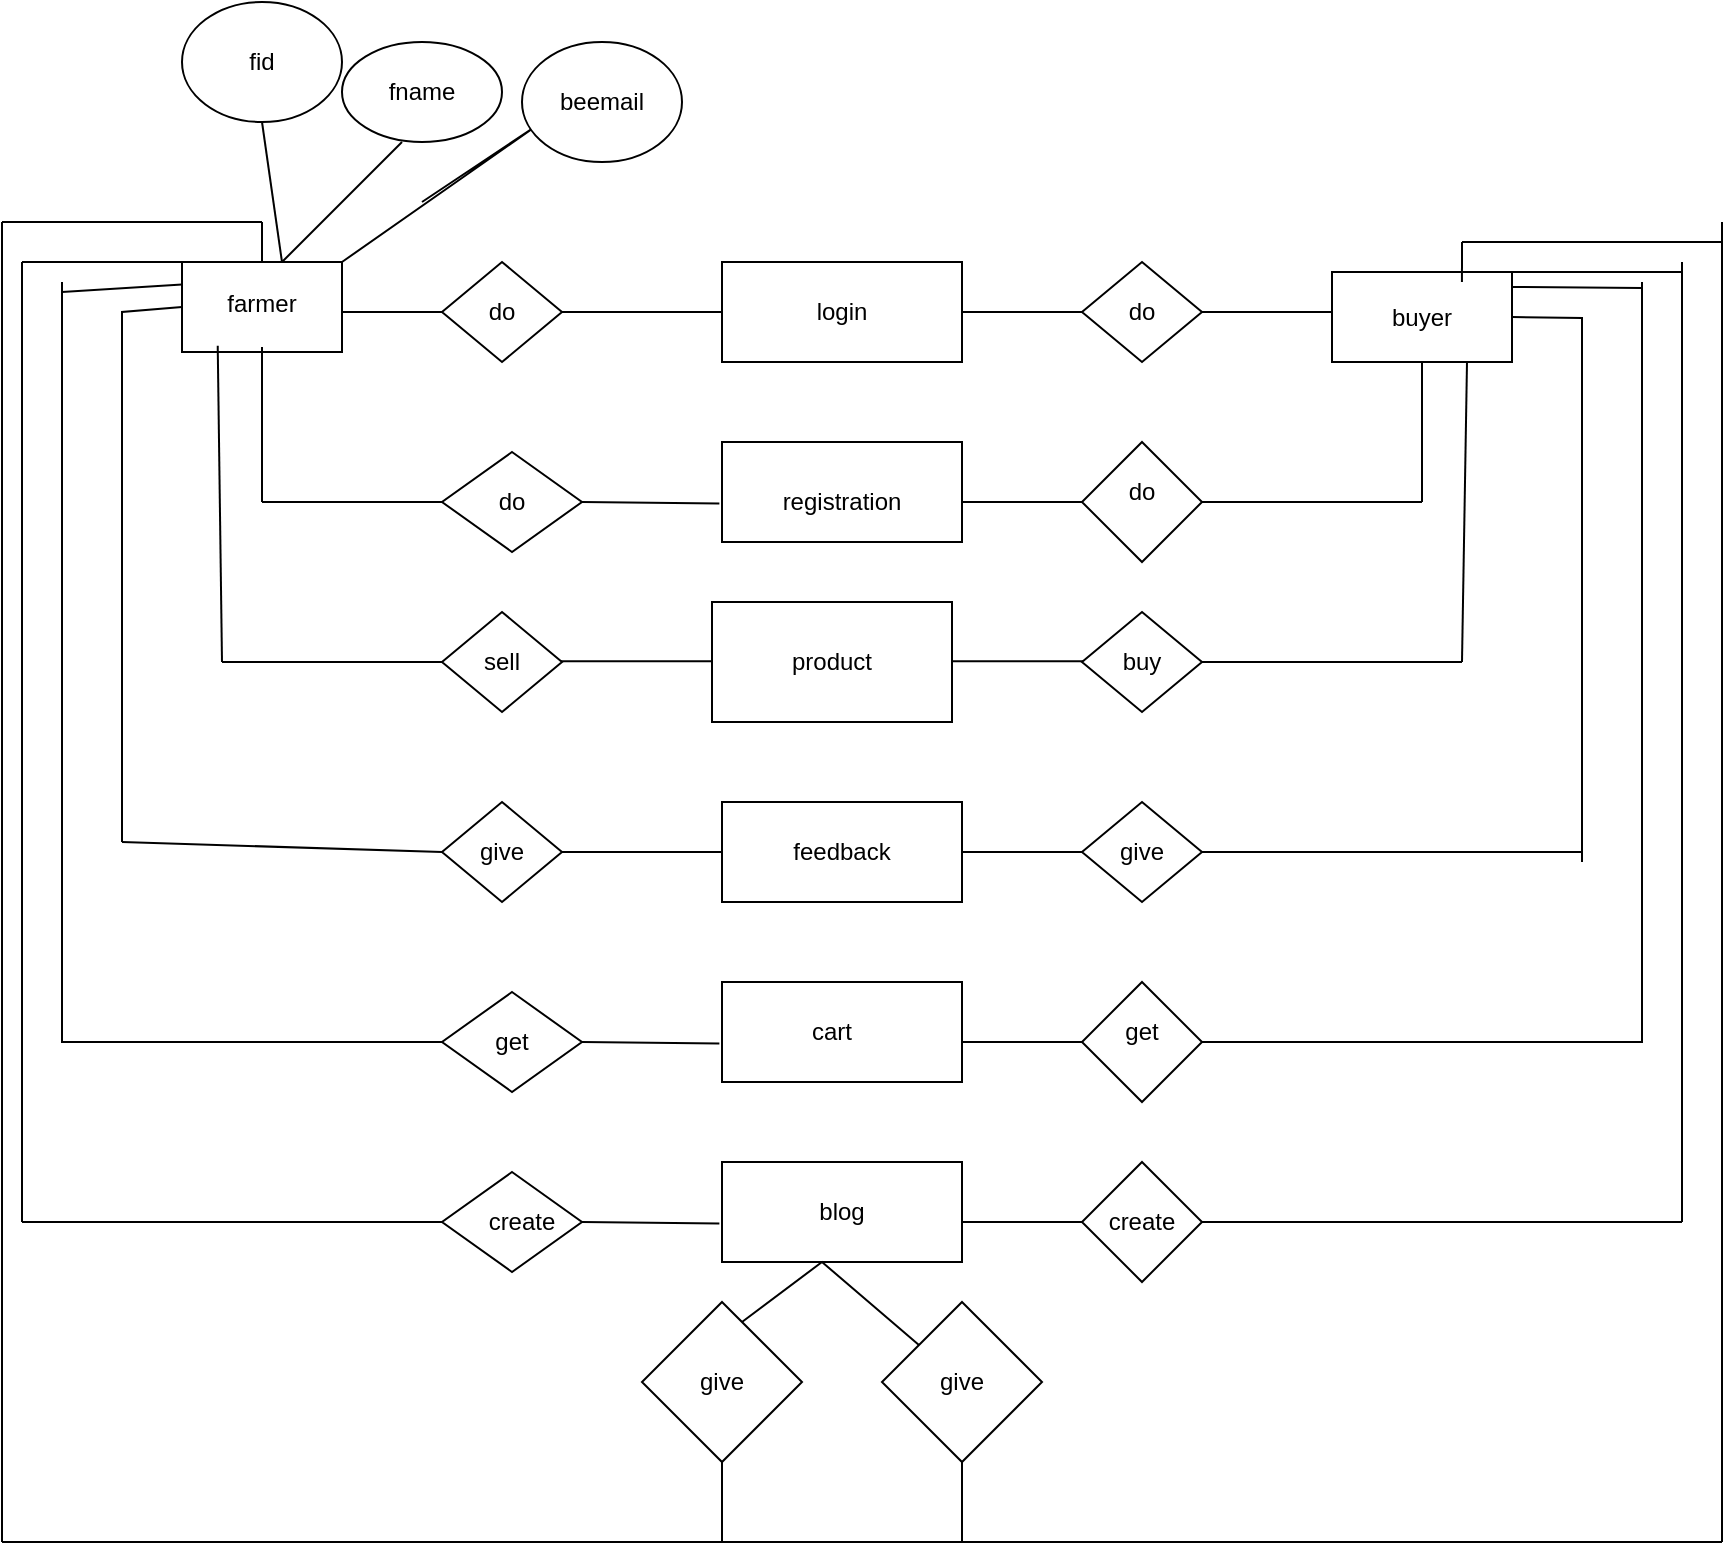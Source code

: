 <mxfile version="18.0.6" type="device"><diagram id="R2lEEEUBdFMjLlhIrx00" name="Page-1"><mxGraphModel dx="1038" dy="641" grid="1" gridSize="10" guides="1" tooltips="1" connect="1" arrows="1" fold="1" page="1" pageScale="1" pageWidth="850" pageHeight="1100" math="0" shadow="0" extFonts="Permanent Marker^https://fonts.googleapis.com/css?family=Permanent+Marker"><root><mxCell id="0"/><mxCell id="1" parent="0"/><mxCell id="F1ux5cuWs1XuwKuskuCZ-15" value="" style="rounded=0;whiteSpace=wrap;html=1;" parent="1" vertex="1"><mxGeometry x="370" y="160" width="120" height="50" as="geometry"/></mxCell><mxCell id="F1ux5cuWs1XuwKuskuCZ-16" value="login" style="text;html=1;strokeColor=none;fillColor=none;align=center;verticalAlign=middle;whiteSpace=wrap;rounded=0;" parent="1" vertex="1"><mxGeometry x="400" y="170" width="60" height="30" as="geometry"/></mxCell><mxCell id="F1ux5cuWs1XuwKuskuCZ-17" value="" style="endArrow=none;html=1;rounded=0;exitX=1;exitY=0.5;exitDx=0;exitDy=0;entryX=0;entryY=0.5;entryDx=0;entryDy=0;" parent="1" source="F1ux5cuWs1XuwKuskuCZ-18" target="F1ux5cuWs1XuwKuskuCZ-15" edge="1"><mxGeometry width="50" height="50" relative="1" as="geometry"><mxPoint x="280" y="180" as="sourcePoint"/><mxPoint x="370" y="180" as="targetPoint"/><Array as="points"/></mxGeometry></mxCell><mxCell id="F1ux5cuWs1XuwKuskuCZ-18" value="" style="rhombus;whiteSpace=wrap;html=1;" parent="1" vertex="1"><mxGeometry x="230" y="160" width="60" height="50" as="geometry"/></mxCell><mxCell id="F1ux5cuWs1XuwKuskuCZ-20" value="" style="endArrow=none;html=1;rounded=0;exitX=1;exitY=0.5;exitDx=0;exitDy=0;entryX=0;entryY=0.5;entryDx=0;entryDy=0;" parent="1" source="F1ux5cuWs1XuwKuskuCZ-15" target="F1ux5cuWs1XuwKuskuCZ-21" edge="1"><mxGeometry width="50" height="50" relative="1" as="geometry"><mxPoint x="490" y="210" as="sourcePoint"/><mxPoint x="540" y="185" as="targetPoint"/></mxGeometry></mxCell><mxCell id="F1ux5cuWs1XuwKuskuCZ-21" value="" style="rhombus;whiteSpace=wrap;html=1;" parent="1" vertex="1"><mxGeometry x="550" y="160" width="60" height="50" as="geometry"/></mxCell><mxCell id="F1ux5cuWs1XuwKuskuCZ-22" value="" style="rounded=0;whiteSpace=wrap;html=1;" parent="1" vertex="1"><mxGeometry x="370" y="250" width="120" height="50" as="geometry"/></mxCell><mxCell id="F1ux5cuWs1XuwKuskuCZ-23" value="" style="endArrow=none;html=1;rounded=0;entryX=-0.011;entryY=0.615;entryDx=0;entryDy=0;entryPerimeter=0;exitX=1;exitY=0.5;exitDx=0;exitDy=0;" parent="1" source="F1ux5cuWs1XuwKuskuCZ-25" target="F1ux5cuWs1XuwKuskuCZ-22" edge="1"><mxGeometry width="50" height="50" relative="1" as="geometry"><mxPoint x="310" y="280" as="sourcePoint"/><mxPoint x="370" y="250" as="targetPoint"/></mxGeometry></mxCell><mxCell id="F1ux5cuWs1XuwKuskuCZ-24" value="" style="endArrow=none;html=1;rounded=0;exitX=1;exitY=0.6;exitDx=0;exitDy=0;exitPerimeter=0;entryX=0;entryY=0.5;entryDx=0;entryDy=0;" parent="1" source="F1ux5cuWs1XuwKuskuCZ-22" target="F1ux5cuWs1XuwKuskuCZ-26" edge="1"><mxGeometry width="50" height="50" relative="1" as="geometry"><mxPoint x="510" y="280" as="sourcePoint"/><mxPoint x="540" y="280" as="targetPoint"/></mxGeometry></mxCell><mxCell id="F1ux5cuWs1XuwKuskuCZ-25" value="" style="rhombus;whiteSpace=wrap;html=1;" parent="1" vertex="1"><mxGeometry x="230" y="255" width="70" height="50" as="geometry"/></mxCell><mxCell id="F1ux5cuWs1XuwKuskuCZ-26" value="" style="rhombus;whiteSpace=wrap;html=1;" parent="1" vertex="1"><mxGeometry x="550" y="250" width="60" height="60" as="geometry"/></mxCell><mxCell id="F1ux5cuWs1XuwKuskuCZ-28" value="" style="endArrow=none;html=1;rounded=0;" parent="1" edge="1"><mxGeometry width="50" height="50" relative="1" as="geometry"><mxPoint x="140" y="280" as="sourcePoint"/><mxPoint x="230" y="280" as="targetPoint"/><Array as="points"/></mxGeometry></mxCell><mxCell id="F1ux5cuWs1XuwKuskuCZ-31" value="" style="endArrow=none;html=1;rounded=0;entryX=0;entryY=0.5;entryDx=0;entryDy=0;" parent="1" target="F1ux5cuWs1XuwKuskuCZ-18" edge="1"><mxGeometry width="50" height="50" relative="1" as="geometry"><mxPoint x="170" y="185" as="sourcePoint"/><mxPoint x="230" y="160" as="targetPoint"/><Array as="points"/></mxGeometry></mxCell><mxCell id="F1ux5cuWs1XuwKuskuCZ-32" value="" style="endArrow=none;html=1;rounded=0;entryX=1;entryY=0.5;entryDx=0;entryDy=0;" parent="1" target="F1ux5cuWs1XuwKuskuCZ-21" edge="1"><mxGeometry width="50" height="50" relative="1" as="geometry"><mxPoint x="680" y="185" as="sourcePoint"/><mxPoint x="480" y="190" as="targetPoint"/><Array as="points"/></mxGeometry></mxCell><mxCell id="F1ux5cuWs1XuwKuskuCZ-33" value="" style="rounded=0;whiteSpace=wrap;html=1;" parent="1" vertex="1"><mxGeometry x="100" y="160" width="80" height="45" as="geometry"/></mxCell><mxCell id="F1ux5cuWs1XuwKuskuCZ-34" value="" style="rounded=0;whiteSpace=wrap;html=1;" parent="1" vertex="1"><mxGeometry x="675" y="165" width="90" height="45" as="geometry"/></mxCell><mxCell id="F1ux5cuWs1XuwKuskuCZ-35" value="" style="endArrow=none;html=1;rounded=0;exitX=1;exitY=0.5;exitDx=0;exitDy=0;" parent="1" source="F1ux5cuWs1XuwKuskuCZ-26" edge="1"><mxGeometry width="50" height="50" relative="1" as="geometry"><mxPoint x="610" y="310" as="sourcePoint"/><mxPoint x="720" y="280" as="targetPoint"/></mxGeometry></mxCell><mxCell id="F1ux5cuWs1XuwKuskuCZ-44" value="" style="rounded=0;whiteSpace=wrap;html=1;" parent="1" vertex="1"><mxGeometry x="365" y="330" width="120" height="60" as="geometry"/></mxCell><mxCell id="F1ux5cuWs1XuwKuskuCZ-45" value="" style="endArrow=none;html=1;rounded=0;" parent="1" edge="1"><mxGeometry width="50" height="50" relative="1" as="geometry"><mxPoint x="485" y="359.6" as="sourcePoint"/><mxPoint x="555" y="359.6" as="targetPoint"/><Array as="points"><mxPoint x="515" y="359.6"/></Array></mxGeometry></mxCell><mxCell id="F1ux5cuWs1XuwKuskuCZ-46" value="" style="rhombus;whiteSpace=wrap;html=1;" parent="1" vertex="1"><mxGeometry x="550" y="335" width="60" height="50" as="geometry"/></mxCell><mxCell id="F1ux5cuWs1XuwKuskuCZ-47" value="" style="endArrow=none;html=1;rounded=0;" parent="1" edge="1"><mxGeometry width="50" height="50" relative="1" as="geometry"><mxPoint x="285" y="359.6" as="sourcePoint"/><mxPoint x="365" y="359.6" as="targetPoint"/></mxGeometry></mxCell><mxCell id="F1ux5cuWs1XuwKuskuCZ-48" value="" style="rhombus;whiteSpace=wrap;html=1;" parent="1" vertex="1"><mxGeometry x="230" y="335" width="60" height="50" as="geometry"/></mxCell><mxCell id="F1ux5cuWs1XuwKuskuCZ-49" value="sell" style="text;html=1;strokeColor=none;fillColor=none;align=center;verticalAlign=middle;whiteSpace=wrap;rounded=0;" parent="1" vertex="1"><mxGeometry x="230" y="345" width="60" height="30" as="geometry"/></mxCell><mxCell id="F1ux5cuWs1XuwKuskuCZ-50" value="buy" style="text;html=1;strokeColor=none;fillColor=none;align=center;verticalAlign=middle;whiteSpace=wrap;rounded=0;" parent="1" vertex="1"><mxGeometry x="550" y="337.5" width="60" height="45" as="geometry"/></mxCell><mxCell id="F1ux5cuWs1XuwKuskuCZ-51" value="product" style="text;html=1;strokeColor=none;fillColor=none;align=center;verticalAlign=middle;whiteSpace=wrap;rounded=0;" parent="1" vertex="1"><mxGeometry x="395" y="345" width="60" height="30" as="geometry"/></mxCell><mxCell id="F1ux5cuWs1XuwKuskuCZ-52" value="" style="endArrow=none;html=1;rounded=0;entryX=0;entryY=0.5;entryDx=0;entryDy=0;" parent="1" target="F1ux5cuWs1XuwKuskuCZ-49" edge="1"><mxGeometry width="50" height="50" relative="1" as="geometry"><mxPoint x="120" y="360" as="sourcePoint"/><mxPoint x="230" y="340" as="targetPoint"/></mxGeometry></mxCell><mxCell id="F1ux5cuWs1XuwKuskuCZ-55" value="" style="endArrow=none;html=1;rounded=0;exitX=1;exitY=0.5;exitDx=0;exitDy=0;" parent="1" source="F1ux5cuWs1XuwKuskuCZ-50" edge="1"><mxGeometry width="50" height="50" relative="1" as="geometry"><mxPoint x="640" y="410" as="sourcePoint"/><mxPoint x="740" y="360" as="targetPoint"/></mxGeometry></mxCell><mxCell id="F1ux5cuWs1XuwKuskuCZ-56" value="" style="rounded=0;whiteSpace=wrap;html=1;" parent="1" vertex="1"><mxGeometry x="370" y="430" width="120" height="50" as="geometry"/></mxCell><mxCell id="F1ux5cuWs1XuwKuskuCZ-57" value="feedback" style="text;html=1;strokeColor=none;fillColor=none;align=center;verticalAlign=middle;whiteSpace=wrap;rounded=0;" parent="1" vertex="1"><mxGeometry x="400" y="440" width="60" height="30" as="geometry"/></mxCell><mxCell id="F1ux5cuWs1XuwKuskuCZ-58" value="" style="endArrow=none;html=1;rounded=0;exitX=1;exitY=0.5;exitDx=0;exitDy=0;entryX=0;entryY=0.5;entryDx=0;entryDy=0;" parent="1" source="F1ux5cuWs1XuwKuskuCZ-59" target="F1ux5cuWs1XuwKuskuCZ-56" edge="1"><mxGeometry width="50" height="50" relative="1" as="geometry"><mxPoint x="280" y="450" as="sourcePoint"/><mxPoint x="370" y="450" as="targetPoint"/><Array as="points"/></mxGeometry></mxCell><mxCell id="F1ux5cuWs1XuwKuskuCZ-59" value="" style="rhombus;whiteSpace=wrap;html=1;" parent="1" vertex="1"><mxGeometry x="230" y="430" width="60" height="50" as="geometry"/></mxCell><mxCell id="F1ux5cuWs1XuwKuskuCZ-60" value="" style="endArrow=none;html=1;rounded=0;exitX=1;exitY=0.5;exitDx=0;exitDy=0;entryX=0;entryY=0.5;entryDx=0;entryDy=0;" parent="1" source="F1ux5cuWs1XuwKuskuCZ-56" target="F1ux5cuWs1XuwKuskuCZ-61" edge="1"><mxGeometry width="50" height="50" relative="1" as="geometry"><mxPoint x="490" y="480" as="sourcePoint"/><mxPoint x="540" y="455" as="targetPoint"/></mxGeometry></mxCell><mxCell id="F1ux5cuWs1XuwKuskuCZ-61" value="" style="rhombus;whiteSpace=wrap;html=1;" parent="1" vertex="1"><mxGeometry x="550" y="430" width="60" height="50" as="geometry"/></mxCell><mxCell id="F1ux5cuWs1XuwKuskuCZ-62" value="" style="rounded=0;whiteSpace=wrap;html=1;" parent="1" vertex="1"><mxGeometry x="370" y="520" width="120" height="50" as="geometry"/></mxCell><mxCell id="F1ux5cuWs1XuwKuskuCZ-63" value="" style="endArrow=none;html=1;rounded=0;entryX=-0.011;entryY=0.615;entryDx=0;entryDy=0;entryPerimeter=0;exitX=1;exitY=0.5;exitDx=0;exitDy=0;" parent="1" source="F1ux5cuWs1XuwKuskuCZ-65" target="F1ux5cuWs1XuwKuskuCZ-62" edge="1"><mxGeometry width="50" height="50" relative="1" as="geometry"><mxPoint x="310" y="550" as="sourcePoint"/><mxPoint x="370" y="520" as="targetPoint"/></mxGeometry></mxCell><mxCell id="F1ux5cuWs1XuwKuskuCZ-64" value="" style="endArrow=none;html=1;rounded=0;exitX=1;exitY=0.6;exitDx=0;exitDy=0;exitPerimeter=0;entryX=0;entryY=0.5;entryDx=0;entryDy=0;" parent="1" source="F1ux5cuWs1XuwKuskuCZ-62" target="F1ux5cuWs1XuwKuskuCZ-66" edge="1"><mxGeometry width="50" height="50" relative="1" as="geometry"><mxPoint x="510" y="550" as="sourcePoint"/><mxPoint x="540" y="550" as="targetPoint"/></mxGeometry></mxCell><mxCell id="F1ux5cuWs1XuwKuskuCZ-65" value="" style="rhombus;whiteSpace=wrap;html=1;" parent="1" vertex="1"><mxGeometry x="230" y="525" width="70" height="50" as="geometry"/></mxCell><mxCell id="F1ux5cuWs1XuwKuskuCZ-66" value="" style="rhombus;whiteSpace=wrap;html=1;" parent="1" vertex="1"><mxGeometry x="550" y="520" width="60" height="60" as="geometry"/></mxCell><mxCell id="F1ux5cuWs1XuwKuskuCZ-67" value="" style="endArrow=none;html=1;rounded=0;" parent="1" edge="1"><mxGeometry width="50" height="50" relative="1" as="geometry"><mxPoint x="120" y="550" as="sourcePoint"/><mxPoint x="230" y="550" as="targetPoint"/><Array as="points"/></mxGeometry></mxCell><mxCell id="F1ux5cuWs1XuwKuskuCZ-69" value="" style="endArrow=none;html=1;rounded=0;entryX=0;entryY=0.5;entryDx=0;entryDy=0;" parent="1" target="F1ux5cuWs1XuwKuskuCZ-59" edge="1"><mxGeometry width="50" height="50" relative="1" as="geometry"><mxPoint x="70" y="450" as="sourcePoint"/><mxPoint x="230" y="430" as="targetPoint"/><Array as="points"/></mxGeometry></mxCell><mxCell id="F1ux5cuWs1XuwKuskuCZ-70" value="" style="endArrow=none;html=1;rounded=0;entryX=1;entryY=0.5;entryDx=0;entryDy=0;" parent="1" target="F1ux5cuWs1XuwKuskuCZ-61" edge="1"><mxGeometry width="50" height="50" relative="1" as="geometry"><mxPoint x="800" y="455" as="sourcePoint"/><mxPoint x="480" y="460" as="targetPoint"/><Array as="points"/></mxGeometry></mxCell><mxCell id="F1ux5cuWs1XuwKuskuCZ-73" value="" style="endArrow=none;html=1;rounded=0;exitX=1;exitY=0.5;exitDx=0;exitDy=0;" parent="1" source="F1ux5cuWs1XuwKuskuCZ-66" edge="1"><mxGeometry width="50" height="50" relative="1" as="geometry"><mxPoint x="610" y="580" as="sourcePoint"/><mxPoint x="680" y="550" as="targetPoint"/></mxGeometry></mxCell><mxCell id="F1ux5cuWs1XuwKuskuCZ-93" value="" style="rounded=0;whiteSpace=wrap;html=1;" parent="1" vertex="1"><mxGeometry x="370" y="610" width="120" height="50" as="geometry"/></mxCell><mxCell id="F1ux5cuWs1XuwKuskuCZ-94" value="" style="endArrow=none;html=1;rounded=0;entryX=-0.011;entryY=0.615;entryDx=0;entryDy=0;entryPerimeter=0;exitX=1;exitY=0.5;exitDx=0;exitDy=0;" parent="1" source="F1ux5cuWs1XuwKuskuCZ-96" target="F1ux5cuWs1XuwKuskuCZ-93" edge="1"><mxGeometry width="50" height="50" relative="1" as="geometry"><mxPoint x="310" y="640" as="sourcePoint"/><mxPoint x="370" y="610" as="targetPoint"/></mxGeometry></mxCell><mxCell id="F1ux5cuWs1XuwKuskuCZ-95" value="" style="endArrow=none;html=1;rounded=0;exitX=1;exitY=0.6;exitDx=0;exitDy=0;exitPerimeter=0;entryX=0;entryY=0.5;entryDx=0;entryDy=0;" parent="1" source="F1ux5cuWs1XuwKuskuCZ-93" target="F1ux5cuWs1XuwKuskuCZ-97" edge="1"><mxGeometry width="50" height="50" relative="1" as="geometry"><mxPoint x="510" y="640" as="sourcePoint"/><mxPoint x="540" y="640" as="targetPoint"/></mxGeometry></mxCell><mxCell id="F1ux5cuWs1XuwKuskuCZ-96" value="" style="rhombus;whiteSpace=wrap;html=1;" parent="1" vertex="1"><mxGeometry x="230" y="615" width="70" height="50" as="geometry"/></mxCell><mxCell id="F1ux5cuWs1XuwKuskuCZ-97" value="" style="rhombus;whiteSpace=wrap;html=1;" parent="1" vertex="1"><mxGeometry x="550" y="610" width="60" height="60" as="geometry"/></mxCell><mxCell id="F1ux5cuWs1XuwKuskuCZ-98" value="" style="endArrow=none;html=1;rounded=0;" parent="1" edge="1"><mxGeometry width="50" height="50" relative="1" as="geometry"><mxPoint x="160" y="640" as="sourcePoint"/><mxPoint x="230" y="640" as="targetPoint"/><Array as="points"/></mxGeometry></mxCell><mxCell id="F1ux5cuWs1XuwKuskuCZ-100" value="" style="endArrow=none;html=1;rounded=0;exitX=1;exitY=0.5;exitDx=0;exitDy=0;" parent="1" source="F1ux5cuWs1XuwKuskuCZ-97" edge="1"><mxGeometry width="50" height="50" relative="1" as="geometry"><mxPoint x="610" y="670" as="sourcePoint"/><mxPoint x="850" y="640" as="targetPoint"/></mxGeometry></mxCell><mxCell id="F1ux5cuWs1XuwKuskuCZ-102" value="registration" style="text;html=1;strokeColor=none;fillColor=none;align=center;verticalAlign=middle;whiteSpace=wrap;rounded=0;" parent="1" vertex="1"><mxGeometry x="400" y="265" width="60" height="30" as="geometry"/></mxCell><mxCell id="F1ux5cuWs1XuwKuskuCZ-104" value="do" style="text;html=1;strokeColor=none;fillColor=none;align=center;verticalAlign=middle;whiteSpace=wrap;rounded=0;" parent="1" vertex="1"><mxGeometry x="235" y="265" width="60" height="30" as="geometry"/></mxCell><mxCell id="F1ux5cuWs1XuwKuskuCZ-105" value="farmer" style="text;html=1;strokeColor=none;fillColor=none;align=center;verticalAlign=middle;whiteSpace=wrap;rounded=0;" parent="1" vertex="1"><mxGeometry x="110" y="160" width="60" height="42.5" as="geometry"/></mxCell><mxCell id="F1ux5cuWs1XuwKuskuCZ-106" value="do" style="text;html=1;strokeColor=none;fillColor=none;align=center;verticalAlign=middle;whiteSpace=wrap;rounded=0;" parent="1" vertex="1"><mxGeometry x="230" y="170" width="60" height="30" as="geometry"/></mxCell><mxCell id="F1ux5cuWs1XuwKuskuCZ-108" value="do" style="text;html=1;strokeColor=none;fillColor=none;align=center;verticalAlign=middle;whiteSpace=wrap;rounded=0;" parent="1" vertex="1"><mxGeometry x="550" y="170" width="60" height="30" as="geometry"/></mxCell><mxCell id="F1ux5cuWs1XuwKuskuCZ-109" value="buyer" style="text;html=1;strokeColor=none;fillColor=none;align=center;verticalAlign=middle;whiteSpace=wrap;rounded=0;" parent="1" vertex="1"><mxGeometry x="690" y="172.5" width="60" height="30" as="geometry"/></mxCell><mxCell id="F1ux5cuWs1XuwKuskuCZ-110" value="do" style="text;html=1;strokeColor=none;fillColor=none;align=center;verticalAlign=middle;whiteSpace=wrap;rounded=0;" parent="1" vertex="1"><mxGeometry x="550" y="260" width="60" height="30" as="geometry"/></mxCell><mxCell id="F1ux5cuWs1XuwKuskuCZ-114" value="give" style="text;html=1;strokeColor=none;fillColor=none;align=center;verticalAlign=middle;whiteSpace=wrap;rounded=0;" parent="1" vertex="1"><mxGeometry x="230" y="440" width="60" height="30" as="geometry"/></mxCell><mxCell id="F1ux5cuWs1XuwKuskuCZ-115" value="give" style="text;html=1;strokeColor=none;fillColor=none;align=center;verticalAlign=middle;whiteSpace=wrap;rounded=0;" parent="1" vertex="1"><mxGeometry x="550" y="440" width="60" height="30" as="geometry"/></mxCell><mxCell id="F1ux5cuWs1XuwKuskuCZ-119" value="get" style="text;html=1;strokeColor=none;fillColor=none;align=center;verticalAlign=middle;whiteSpace=wrap;rounded=0;" parent="1" vertex="1"><mxGeometry x="235" y="535" width="60" height="30" as="geometry"/></mxCell><mxCell id="F1ux5cuWs1XuwKuskuCZ-121" value="get" style="text;html=1;strokeColor=none;fillColor=none;align=center;verticalAlign=middle;whiteSpace=wrap;rounded=0;" parent="1" vertex="1"><mxGeometry x="550" y="530" width="60" height="30" as="geometry"/></mxCell><mxCell id="F1ux5cuWs1XuwKuskuCZ-124" value="create" style="text;html=1;strokeColor=none;fillColor=none;align=center;verticalAlign=middle;whiteSpace=wrap;rounded=0;" parent="1" vertex="1"><mxGeometry x="240" y="625" width="60" height="30" as="geometry"/></mxCell><mxCell id="F1ux5cuWs1XuwKuskuCZ-125" value="blog" style="text;html=1;strokeColor=none;fillColor=none;align=center;verticalAlign=middle;whiteSpace=wrap;rounded=0;" parent="1" vertex="1"><mxGeometry x="400" y="620" width="60" height="30" as="geometry"/></mxCell><mxCell id="F1ux5cuWs1XuwKuskuCZ-126" value="create" style="text;html=1;strokeColor=none;fillColor=none;align=center;verticalAlign=middle;whiteSpace=wrap;rounded=0;" parent="1" vertex="1"><mxGeometry x="550" y="625" width="60" height="30" as="geometry"/></mxCell><mxCell id="F1ux5cuWs1XuwKuskuCZ-128" value="" style="endArrow=none;html=1;rounded=0;entryX=0.5;entryY=1;entryDx=0;entryDy=0;" parent="1" target="F1ux5cuWs1XuwKuskuCZ-105" edge="1"><mxGeometry width="50" height="50" relative="1" as="geometry"><mxPoint x="140" y="280" as="sourcePoint"/><mxPoint x="160" y="200" as="targetPoint"/></mxGeometry></mxCell><mxCell id="F1ux5cuWs1XuwKuskuCZ-129" value="" style="endArrow=none;html=1;rounded=0;entryX=0.5;entryY=1;entryDx=0;entryDy=0;" parent="1" target="F1ux5cuWs1XuwKuskuCZ-34" edge="1"><mxGeometry width="50" height="50" relative="1" as="geometry"><mxPoint x="720" y="280" as="sourcePoint"/><mxPoint x="750" y="210" as="targetPoint"/></mxGeometry></mxCell><mxCell id="F1ux5cuWs1XuwKuskuCZ-132" value="" style="endArrow=none;html=1;rounded=0;entryX=0.131;entryY=0.985;entryDx=0;entryDy=0;entryPerimeter=0;" parent="1" target="F1ux5cuWs1XuwKuskuCZ-105" edge="1"><mxGeometry width="50" height="50" relative="1" as="geometry"><mxPoint x="120" y="360" as="sourcePoint"/><mxPoint x="120" y="210" as="targetPoint"/></mxGeometry></mxCell><mxCell id="F1ux5cuWs1XuwKuskuCZ-133" value="" style="endArrow=none;html=1;rounded=0;entryX=0;entryY=0.5;entryDx=0;entryDy=0;" parent="1" target="F1ux5cuWs1XuwKuskuCZ-33" edge="1"><mxGeometry width="50" height="50" relative="1" as="geometry"><mxPoint x="70" y="450" as="sourcePoint"/><mxPoint x="120" y="210" as="targetPoint"/><Array as="points"><mxPoint x="70" y="185"/></Array></mxGeometry></mxCell><mxCell id="F1ux5cuWs1XuwKuskuCZ-134" value="" style="endArrow=none;html=1;rounded=0;entryX=0.75;entryY=1;entryDx=0;entryDy=0;" parent="1" target="F1ux5cuWs1XuwKuskuCZ-34" edge="1"><mxGeometry width="50" height="50" relative="1" as="geometry"><mxPoint x="740" y="360" as="sourcePoint"/><mxPoint x="760" y="210" as="targetPoint"/></mxGeometry></mxCell><mxCell id="F1ux5cuWs1XuwKuskuCZ-135" value="" style="endArrow=none;html=1;rounded=0;entryX=1;entryY=0.5;entryDx=0;entryDy=0;" parent="1" target="F1ux5cuWs1XuwKuskuCZ-34" edge="1"><mxGeometry width="50" height="50" relative="1" as="geometry"><mxPoint x="800" y="460" as="sourcePoint"/><mxPoint x="790" y="190" as="targetPoint"/><Array as="points"><mxPoint x="800" y="188"/></Array></mxGeometry></mxCell><mxCell id="F1ux5cuWs1XuwKuskuCZ-136" value="" style="endArrow=none;html=1;rounded=0;" parent="1" edge="1"><mxGeometry width="50" height="50" relative="1" as="geometry"><mxPoint x="40" y="530" as="sourcePoint"/><mxPoint x="40" y="170" as="targetPoint"/></mxGeometry></mxCell><mxCell id="F1ux5cuWs1XuwKuskuCZ-138" value="" style="endArrow=none;html=1;rounded=0;" parent="1" edge="1"><mxGeometry width="50" height="50" relative="1" as="geometry"><mxPoint x="120" y="550" as="sourcePoint"/><mxPoint x="40" y="530" as="targetPoint"/><Array as="points"><mxPoint x="40" y="550"/></Array></mxGeometry></mxCell><mxCell id="F1ux5cuWs1XuwKuskuCZ-139" value="" style="endArrow=none;html=1;rounded=0;" parent="1" edge="1"><mxGeometry width="50" height="50" relative="1" as="geometry"><mxPoint x="680" y="550" as="sourcePoint"/><mxPoint x="830" y="170" as="targetPoint"/><Array as="points"><mxPoint x="830" y="550"/></Array></mxGeometry></mxCell><mxCell id="F1ux5cuWs1XuwKuskuCZ-140" value="" style="endArrow=none;html=1;rounded=0;" parent="1" edge="1"><mxGeometry width="50" height="50" relative="1" as="geometry"><mxPoint x="765" y="172.5" as="sourcePoint"/><mxPoint x="830" y="173" as="targetPoint"/><Array as="points"/></mxGeometry></mxCell><mxCell id="F1ux5cuWs1XuwKuskuCZ-141" value="" style="endArrow=none;html=1;rounded=0;entryX=0;entryY=0.25;entryDx=0;entryDy=0;" parent="1" target="F1ux5cuWs1XuwKuskuCZ-33" edge="1"><mxGeometry width="50" height="50" relative="1" as="geometry"><mxPoint x="40" y="175" as="sourcePoint"/><mxPoint x="90" y="120" as="targetPoint"/></mxGeometry></mxCell><mxCell id="vGPtis85QTFQAl2RDpcK-1" value="cart" style="text;html=1;strokeColor=none;fillColor=none;align=center;verticalAlign=middle;whiteSpace=wrap;rounded=0;" vertex="1" parent="1"><mxGeometry x="395" y="530" width="60" height="30" as="geometry"/></mxCell><mxCell id="vGPtis85QTFQAl2RDpcK-2" value="" style="endArrow=none;html=1;rounded=0;" edge="1" parent="1"><mxGeometry width="50" height="50" relative="1" as="geometry"><mxPoint x="20" y="640" as="sourcePoint"/><mxPoint x="160" y="640" as="targetPoint"/></mxGeometry></mxCell><mxCell id="vGPtis85QTFQAl2RDpcK-4" value="" style="endArrow=none;html=1;rounded=0;" edge="1" parent="1"><mxGeometry width="50" height="50" relative="1" as="geometry"><mxPoint x="20" y="640" as="sourcePoint"/><mxPoint x="20" y="160" as="targetPoint"/></mxGeometry></mxCell><mxCell id="vGPtis85QTFQAl2RDpcK-6" value="" style="endArrow=none;html=1;rounded=0;entryX=0;entryY=0;entryDx=0;entryDy=0;" edge="1" parent="1" target="F1ux5cuWs1XuwKuskuCZ-33"><mxGeometry width="50" height="50" relative="1" as="geometry"><mxPoint x="20" y="160" as="sourcePoint"/><mxPoint x="100" y="110" as="targetPoint"/></mxGeometry></mxCell><mxCell id="vGPtis85QTFQAl2RDpcK-7" value="" style="endArrow=none;html=1;rounded=0;exitX=1;exitY=0;exitDx=0;exitDy=0;" edge="1" parent="1" source="F1ux5cuWs1XuwKuskuCZ-34"><mxGeometry width="50" height="50" relative="1" as="geometry"><mxPoint x="780" y="160" as="sourcePoint"/><mxPoint x="850" y="165" as="targetPoint"/></mxGeometry></mxCell><mxCell id="vGPtis85QTFQAl2RDpcK-8" value="" style="endArrow=none;html=1;rounded=0;" edge="1" parent="1"><mxGeometry width="50" height="50" relative="1" as="geometry"><mxPoint x="850" y="640" as="sourcePoint"/><mxPoint x="850" y="160" as="targetPoint"/></mxGeometry></mxCell><mxCell id="vGPtis85QTFQAl2RDpcK-9" value="give" style="rhombus;whiteSpace=wrap;html=1;" vertex="1" parent="1"><mxGeometry x="330" y="680" width="80" height="80" as="geometry"/></mxCell><mxCell id="vGPtis85QTFQAl2RDpcK-10" value="give" style="rhombus;whiteSpace=wrap;html=1;" vertex="1" parent="1"><mxGeometry x="450" y="680" width="80" height="80" as="geometry"/></mxCell><mxCell id="vGPtis85QTFQAl2RDpcK-12" value="" style="endArrow=none;html=1;rounded=0;" edge="1" parent="1" target="vGPtis85QTFQAl2RDpcK-10"><mxGeometry width="50" height="50" relative="1" as="geometry"><mxPoint x="380" y="690" as="sourcePoint"/><mxPoint x="400" y="660" as="targetPoint"/><Array as="points"><mxPoint x="380" y="690"/><mxPoint x="420" y="660"/></Array></mxGeometry></mxCell><mxCell id="vGPtis85QTFQAl2RDpcK-13" value="" style="endArrow=none;html=1;fontFamily=Helvetica;fontSize=11;fontColor=default;align=center;strokeColor=default;" edge="1" parent="1" target="vGPtis85QTFQAl2RDpcK-9"><mxGeometry width="50" height="50" relative="1" as="geometry"><mxPoint x="370" y="800" as="sourcePoint"/><mxPoint x="400" y="760" as="targetPoint"/></mxGeometry></mxCell><mxCell id="vGPtis85QTFQAl2RDpcK-14" value="" style="endArrow=none;html=1;rounded=0;entryX=0.5;entryY=1;entryDx=0;entryDy=0;" edge="1" parent="1" target="vGPtis85QTFQAl2RDpcK-10"><mxGeometry width="50" height="50" relative="1" as="geometry"><mxPoint x="490" y="800" as="sourcePoint"/><mxPoint x="530" y="760" as="targetPoint"/></mxGeometry></mxCell><mxCell id="vGPtis85QTFQAl2RDpcK-15" value="" style="endArrow=none;html=1;rounded=0;" edge="1" parent="1"><mxGeometry width="50" height="50" relative="1" as="geometry"><mxPoint x="370" y="800" as="sourcePoint"/><mxPoint x="490" y="800" as="targetPoint"/></mxGeometry></mxCell><mxCell id="vGPtis85QTFQAl2RDpcK-16" value="" style="endArrow=none;html=1;rounded=0;" edge="1" parent="1"><mxGeometry width="50" height="50" relative="1" as="geometry"><mxPoint x="10" y="800" as="sourcePoint"/><mxPoint x="370" y="800" as="targetPoint"/></mxGeometry></mxCell><mxCell id="vGPtis85QTFQAl2RDpcK-18" value="" style="endArrow=none;html=1;rounded=0;" edge="1" parent="1"><mxGeometry width="50" height="50" relative="1" as="geometry"><mxPoint x="10" y="800" as="sourcePoint"/><mxPoint x="10" y="140" as="targetPoint"/></mxGeometry></mxCell><mxCell id="vGPtis85QTFQAl2RDpcK-19" value="" style="endArrow=none;html=1;rounded=0;" edge="1" parent="1"><mxGeometry width="50" height="50" relative="1" as="geometry"><mxPoint x="490" y="800" as="sourcePoint"/><mxPoint x="870" y="800" as="targetPoint"/></mxGeometry></mxCell><mxCell id="vGPtis85QTFQAl2RDpcK-20" value="" style="endArrow=none;html=1;rounded=0;" edge="1" parent="1"><mxGeometry width="50" height="50" relative="1" as="geometry"><mxPoint x="870" y="800" as="sourcePoint"/><mxPoint x="870" y="140" as="targetPoint"/></mxGeometry></mxCell><mxCell id="vGPtis85QTFQAl2RDpcK-21" value="" style="endArrow=none;html=1;rounded=0;" edge="1" parent="1"><mxGeometry width="50" height="50" relative="1" as="geometry"><mxPoint x="740" y="150" as="sourcePoint"/><mxPoint x="870" y="150" as="targetPoint"/></mxGeometry></mxCell><mxCell id="vGPtis85QTFQAl2RDpcK-22" value="" style="endArrow=none;html=1;rounded=0;exitX=0.722;exitY=0.111;exitDx=0;exitDy=0;exitPerimeter=0;" edge="1" parent="1" source="F1ux5cuWs1XuwKuskuCZ-34"><mxGeometry width="50" height="50" relative="1" as="geometry"><mxPoint x="720" y="170" as="sourcePoint"/><mxPoint x="740" y="150" as="targetPoint"/></mxGeometry></mxCell><mxCell id="vGPtis85QTFQAl2RDpcK-23" value="" style="endArrow=none;html=1;rounded=0;" edge="1" parent="1"><mxGeometry width="50" height="50" relative="1" as="geometry"><mxPoint x="10" y="140" as="sourcePoint"/><mxPoint x="140" y="140" as="targetPoint"/></mxGeometry></mxCell><mxCell id="vGPtis85QTFQAl2RDpcK-24" value="" style="endArrow=none;html=1;rounded=0;exitX=0.5;exitY=0;exitDx=0;exitDy=0;" edge="1" parent="1" source="F1ux5cuWs1XuwKuskuCZ-105"><mxGeometry width="50" height="50" relative="1" as="geometry"><mxPoint x="120" y="160" as="sourcePoint"/><mxPoint x="140" y="140" as="targetPoint"/></mxGeometry></mxCell><mxCell id="vGPtis85QTFQAl2RDpcK-25" value="" style="endArrow=none;html=1;rounded=0;" edge="1" parent="1"><mxGeometry width="50" height="50" relative="1" as="geometry"><mxPoint x="150" y="160" as="sourcePoint"/><mxPoint x="210" y="100" as="targetPoint"/><Array as="points"><mxPoint x="170" y="140"/></Array></mxGeometry></mxCell><mxCell id="vGPtis85QTFQAl2RDpcK-26" value="fname" style="ellipse;whiteSpace=wrap;html=1;" vertex="1" parent="1"><mxGeometry x="180" y="50" width="80" height="50" as="geometry"/></mxCell><mxCell id="vGPtis85QTFQAl2RDpcK-27" value="" style="endArrow=none;html=1;rounded=0;exitX=1;exitY=0;exitDx=0;exitDy=0;" edge="1" parent="1" source="F1ux5cuWs1XuwKuskuCZ-33"><mxGeometry width="50" height="50" relative="1" as="geometry"><mxPoint x="350" y="50" as="sourcePoint"/><mxPoint x="220" y="130" as="targetPoint"/><Array as="points"><mxPoint x="280" y="90"/></Array></mxGeometry></mxCell><mxCell id="vGPtis85QTFQAl2RDpcK-28" value="beemail" style="ellipse;whiteSpace=wrap;html=1;" vertex="1" parent="1"><mxGeometry x="270" y="50" width="80" height="60" as="geometry"/></mxCell><mxCell id="vGPtis85QTFQAl2RDpcK-29" value="fid" style="ellipse;whiteSpace=wrap;html=1;" vertex="1" parent="1"><mxGeometry x="100" y="30" width="80" height="60" as="geometry"/></mxCell><mxCell id="vGPtis85QTFQAl2RDpcK-33" value="" style="endArrow=none;html=1;rounded=0;entryX=0.5;entryY=1;entryDx=0;entryDy=0;" edge="1" parent="1" target="vGPtis85QTFQAl2RDpcK-29"><mxGeometry width="50" height="50" relative="1" as="geometry"><mxPoint x="150" y="160" as="sourcePoint"/><mxPoint x="160" y="90" as="targetPoint"/></mxGeometry></mxCell></root></mxGraphModel></diagram></mxfile>